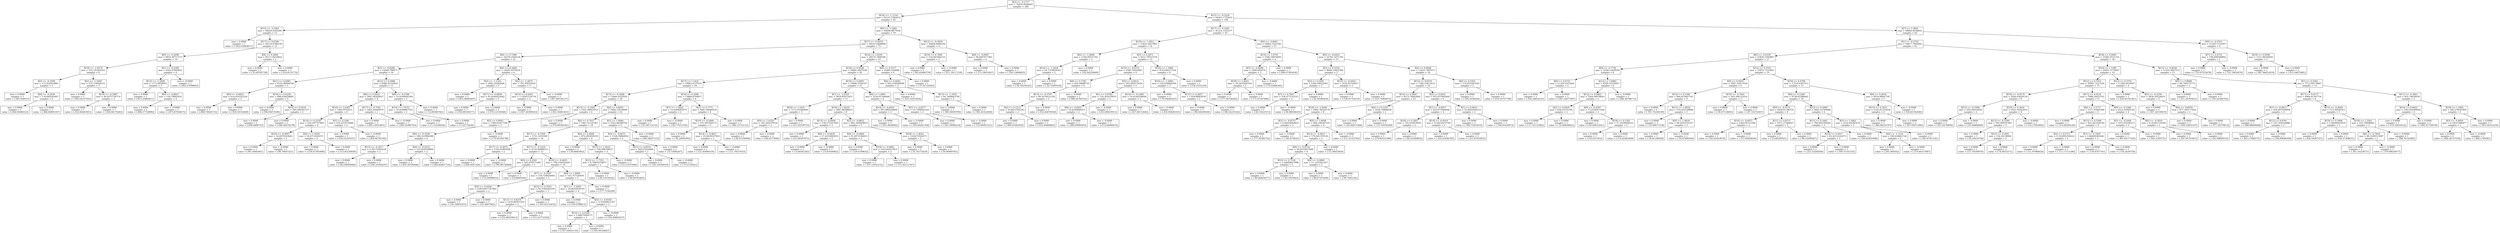 digraph Tree {
0 [label="X[2] <= -0.1717\nmse = 76430.8500093\nsamples = 200", shape="box"] ;
1 [label="X[16] <= -1.1514\nmse = 65155.7392615\nsamples = 92", shape="box"] ;
0 -> 1 ;
2 [label="X[15] <= -2.2942\nmse = 50020.4185295\nsamples = 13", shape="box"] ;
1 -> 2 ;
3 [label="mse = 0.0000\nsamples = 1\nvalue = [-1022.03664071]", shape="box"] ;
2 -> 3 ;
4 [label="X[17] <= 0.6760\nmse = 20114.8780239\nsamples = 12", shape="box"] ;
2 -> 4 ;
5 [label="X[9] <= -0.2498\nmse = 8035.96717173\nsamples = 10", shape="box"] ;
4 -> 5 ;
6 [label="X[19] <= -1.0274\nmse = 1017.81443351\nsamples = 6", shape="box"] ;
5 -> 6 ;
7 [label="X[3] <= -0.3399\nmse = 115.922414881\nsamples = 3", shape="box"] ;
6 -> 7 ;
8 [label="mse = 0.0000\nsamples = 1\nvalue = [-387.836915]", shape="box"] ;
7 -> 8 ;
9 [label="X[8] <= -0.2039\nmse = 1.01049393497\nsamples = 2", shape="box"] ;
7 -> 9 ;
10 [label="mse = 0.0000\nsamples = 1\nvalue = [-364.05846532]", shape="box"] ;
9 -> 10 ;
11 [label="mse = 0.0000\nsamples = 1\nvalue = [-366.06893187]", shape="box"] ;
9 -> 11 ;
12 [label="X[2] <= -1.3369\nmse = 275.718926151\nsamples = 3", shape="box"] ;
6 -> 12 ;
13 [label="mse = 0.0000\nsamples = 1\nvalue = [-293.02337293]", shape="box"] ;
12 -> 13 ;
14 [label="X[19] <= -0.5087\nmse = 40.9275736719\nsamples = 2", shape="box"] ;
12 -> 14 ;
15 [label="mse = 0.0000\nsamples = 1\nvalue = [-332.85663501]", shape="box"] ;
14 -> 15 ;
16 [label="mse = 0.0000\nsamples = 1\nvalue = [-320.06170263]", shape="box"] ;
14 -> 16 ;
17 [label="X[1] <= -0.5360\nmse = 4543.07009621\nsamples = 4", shape="box"] ;
5 -> 17 ;
18 [label="X[13] <= -1.5838\nmse = 1173.8058955\nsamples = 3", shape="box"] ;
17 -> 18 ;
19 [label="mse = 0.0000\nsamples = 1\nvalue = [-415.25883611]", shape="box"] ;
18 -> 19 ;
20 [label="X[6] <= -0.8927\nmse = 128.79891816\nsamples = 2", shape="box"] ;
18 -> 20 ;
21 [label="mse = 0.0000\nsamples = 1\nvalue = [-496.57728896]", shape="box"] ;
20 -> 21 ;
22 [label="mse = -0.0000\nsamples = 1\nvalue = [-473.87936675]", shape="box"] ;
20 -> 22 ;
23 [label="mse = -0.0000\nsamples = 1\nvalue = [-601.67098093]", shape="box"] ;
17 -> 23 ;
24 [label="X[4] <= 0.3684\nmse = 9517.53610816\nsamples = 2", shape="box"] ;
4 -> 24 ;
25 [label="mse = 0.0000\nsamples = 1\nvalue = [-15.69765728]", shape="box"] ;
24 -> 25 ;
26 [label="mse = 0.0000\nsamples = 1\nvalue = [-210.8133779]", shape="box"] ;
24 -> 26 ;
27 [label="X[5] <= 1.3283\nmse = 50098.0877934\nsamples = 79", shape="box"] ;
1 -> 27 ;
28 [label="X[17] <= -0.4919\nmse = 38333.4400896\nsamples = 75", shape="box"] ;
27 -> 28 ;
29 [label="X[6] <= 0.7288\nmse = 26578.2549134\nsamples = 22", shape="box"] ;
28 -> 29 ;
30 [label="X[3] <= -0.8286\nmse = 14568.799471\nsamples = 16", shape="box"] ;
29 -> 30 ;
31 [label="X[11] <= 0.4081\nmse = 6103.96694108\nsamples = 5", shape="box"] ;
30 -> 31 ;
32 [label="X[9] <= -0.0823\nmse = 614.016252254\nsamples = 2", shape="box"] ;
31 -> 32 ;
33 [label="mse = 0.0000\nsamples = 1\nvalue = [-408.74024733]", shape="box"] ;
32 -> 33 ;
34 [label="mse = 0.0000\nsamples = 1\nvalue = [-359.18154468]", shape="box"] ;
32 -> 34 ;
35 [label="X[10] <= 0.0236\nmse = 898.934628805\nsamples = 3", shape="box"] ;
31 -> 35 ;
36 [label="mse = 0.0000\nsamples = 1\nvalue = [-196.05673596]", shape="box"] ;
35 -> 36 ;
37 [label="X[16] <= 0.5616\nmse = 205.696301757\nsamples = 2", shape="box"] ;
35 -> 37 ;
38 [label="mse = 0.0000\nsamples = 1\nvalue = [-268.9489755]", shape="box"] ;
37 -> 38 ;
39 [label="mse = 0.0000\nsamples = 1\nvalue = [-240.26474278]", shape="box"] ;
37 -> 39 ;
40 [label="X[12] <= 0.3986\nmse = 8388.92165821\nsamples = 11", shape="box"] ;
30 -> 40 ;
41 [label="X[6] <= 0.2022\nmse = 3947.06564957\nsamples = 8", shape="box"] ;
40 -> 41 ;
42 [label="X[10] <= 1.0387\nmse = 1495.9702471\nsamples = 6", shape="box"] ;
41 -> 42 ;
43 [label="X[14] <= 0.5239\nmse = 239.187757905\nsamples = 4", shape="box"] ;
42 -> 43 ;
44 [label="X[10] <= -0.9997\nmse = 18.6970503641\nsamples = 2", shape="box"] ;
43 -> 44 ;
45 [label="mse = 0.0000\nsamples = 1\nvalue = [-90.14845601]", shape="box"] ;
44 -> 45 ;
46 [label="mse = -0.0000\nsamples = 1\nvalue = [-98.79647321]", shape="box"] ;
44 -> 46 ;
47 [label="X[8] <= 1.5628\nmse = 59.4711620373\nsamples = 2", shape="box"] ;
43 -> 47 ;
48 [label="mse = 0.0000\nsamples = 1\nvalue = [-130.47581898]", shape="box"] ;
47 -> 48 ;
49 [label="mse = 0.0000\nsamples = 1\nvalue = [-115.05230939]", shape="box"] ;
47 -> 49 ;
50 [label="X[1] <= 0.5281\nmse = 635.431672088\nsamples = 2", shape="box"] ;
42 -> 50 ;
51 [label="mse = 0.0000\nsamples = 1\nvalue = [-154.55229167]", shape="box"] ;
50 -> 51 ;
52 [label="mse = -0.0000\nsamples = 1\nvalue = [-204.96783182]", shape="box"] ;
50 -> 52 ;
53 [label="X[17] <= -0.7541\nmse = 1465.45449975\nsamples = 2", shape="box"] ;
41 -> 53 ;
54 [label="mse = 0.0000\nsamples = 1\nvalue = [-285.12631803]", shape="box"] ;
53 -> 54 ;
55 [label="mse = -0.0000\nsamples = 1\nvalue = [-208.56380763]", shape="box"] ;
53 -> 55 ;
56 [label="X[0] <= -0.2788\nmse = 32.8160095364\nsamples = 3", shape="box"] ;
40 -> 56 ;
57 [label="X[14] <= 1.9721\nmse = 10.4396867532\nsamples = 2", shape="box"] ;
56 -> 57 ;
58 [label="mse = 0.0000\nsamples = 1\nvalue = [-1.12434656]", shape="box"] ;
57 -> 58 ;
59 [label="mse = 0.0000\nsamples = 1\nvalue = [ 5.33775426]", shape="box"] ;
57 -> 59 ;
60 [label="mse = 0.0000\nsamples = 1\nvalue = [ 12.89340782]", shape="box"] ;
56 -> 60 ;
61 [label="X[4] <= -0.2860\nmse = 14285.9379254\nsamples = 6", shape="box"] ;
29 -> 61 ;
62 [label="X[2] <= -1.1163\nmse = 2963.24282646\nsamples = 3", shape="box"] ;
61 -> 62 ;
63 [label="mse = 0.0000\nsamples = 1\nvalue = [-453.38965697]", shape="box"] ;
62 -> 63 ;
64 [label="X[17] <= -0.6858\nmse = 65.8540422642\nsamples = 2", shape="box"] ;
62 -> 64 ;
65 [label="mse = 0.0000\nsamples = 1\nvalue = [-559.89149277]", shape="box"] ;
64 -> 65 ;
66 [label="mse = 0.0000\nsamples = 1\nvalue = [-576.12159348]", shape="box"] ;
64 -> 66 ;
67 [label="X[2] <= -1.4875\nmse = 761.09652918\nsamples = 3", shape="box"] ;
61 -> 67 ;
68 [label="X[13] <= 0.0265\nmse = 1.14541514718\nsamples = 2", shape="box"] ;
67 -> 68 ;
69 [label="mse = 0.0000\nsamples = 1\nvalue = [-327.44509543]", shape="box"] ;
68 -> 69 ;
70 [label="mse = 0.0000\nsamples = 1\nvalue = [-325.30461403]", shape="box"] ;
68 -> 70 ;
71 [label="mse = -0.0000\nsamples = 1\nvalue = [-267.88128127]", shape="box"] ;
67 -> 71 ;
72 [label="X[16] <= 2.0295\nmse = 28574.7499346\nsamples = 53", shape="box"] ;
28 -> 72 ;
73 [label="X[18] <= 0.4028\nmse = 20881.6427938\nsamples = 49", shape="box"] ;
72 -> 73 ;
74 [label="X[17] <= 1.1421\nmse = 18902.0137033\nsamples = 34", shape="box"] ;
73 -> 74 ;
75 [label="X[13] <= -0.1668\nmse = 12666.9332929\nsamples = 28", shape="box"] ;
74 -> 75 ;
76 [label="X[13] <= -0.2562\nmse = 3331.44853016\nsamples = 6", shape="box"] ;
75 -> 76 ;
77 [label="X[5] <= 0.8941\nmse = 1399.61617186\nsamples = 5", shape="box"] ;
76 -> 77 ;
78 [label="X[0] <= -0.3299\nmse = 388.312996288\nsamples = 4", shape="box"] ;
77 -> 78 ;
79 [label="X[13] <= -0.3417\nmse = 2.29171656234\nsamples = 2", shape="box"] ;
78 -> 79 ;
80 [label="mse = 0.0000\nsamples = 1\nvalue = [-242.89059966]", shape="box"] ;
79 -> 80 ;
81 [label="mse = 0.0000\nsamples = 1\nvalue = [-245.91828297]", shape="box"] ;
79 -> 81 ;
82 [label="X[9] <= -0.4235\nmse = 123.024558809\nsamples = 2", shape="box"] ;
78 -> 82 ;
83 [label="mse = 0.0000\nsamples = 1\nvalue = [-291.58790446]", shape="box"] ;
82 -> 83 ;
84 [label="mse = 0.0000\nsamples = 1\nvalue = [-269.40461716]", shape="box"] ;
82 -> 84 ;
85 [label="mse = -0.0000\nsamples = 1\nvalue = [-179.95164748]", shape="box"] ;
77 -> 85 ;
86 [label="mse = 0.0000\nsamples = 1\nvalue = [-370.80545561]", shape="box"] ;
76 -> 86 ;
87 [label="X[4] <= 0.8935\nmse = 7894.12619009\nsamples = 22", shape="box"] ;
75 -> 87 ;
88 [label="X[6] <= 0.7437\nmse = 5407.01125367\nsamples = 18", shape="box"] ;
87 -> 88 ;
89 [label="X[17] <= -0.3109\nmse = 3751.3355509\nsamples = 14", shape="box"] ;
88 -> 89 ;
90 [label="X[17] <= -0.3675\nmse = 1329.81869598\nsamples = 2", shape="box"] ;
89 -> 90 ;
91 [label="mse = 0.0000\nsamples = 1\nvalue = [-269.9207226]", shape="box"] ;
90 -> 91 ;
92 [label="mse = -0.0000\nsamples = 1\nvalue = [-196.98736409]", shape="box"] ;
90 -> 92 ;
93 [label="X[17] <= -0.1410\nmse = 2118.44808312\nsamples = 12", shape="box"] ;
89 -> 93 ;
94 [label="X[0] <= 0.3541\nmse = 503.978571483\nsamples = 2", shape="box"] ;
93 -> 94 ;
95 [label="mse = 0.0000\nsamples = 1\nvalue = [-53.56498453]", shape="box"] ;
94 -> 95 ;
96 [label="mse = 0.0000\nsamples = 1\nvalue = [-8.6660504]", shape="box"] ;
94 -> 96 ;
97 [label="X[19] <= -0.4655\nmse = 790.256032445\nsamples = 10", shape="box"] ;
93 -> 97 ;
98 [label="X[7] <= -0.2997\nmse = 158.728929045\nsamples = 5", shape="box"] ;
97 -> 98 ;
99 [label="X[3] <= -0.5030\nmse = 0.0070657747965\nsamples = 2", shape="box"] ;
98 -> 99 ;
100 [label="mse = 0.0000\nsamples = 1\nvalue = [-91.56891053]", shape="box"] ;
99 -> 100 ;
101 [label="mse = 0.0000\nsamples = 1\nvalue = [-91.4007942]", shape="box"] ;
99 -> 101 ;
102 [label="X[15] <= 0.7835\nmse = 50.3769502259\nsamples = 3", shape="box"] ;
98 -> 102 ;
103 [label="X[13] <= 0.8279\nmse = 14.9180597359\nsamples = 2", shape="box"] ;
102 -> 103 ;
104 [label="mse = 0.0000\nsamples = 1\nvalue = [-122.98250613]", shape="box"] ;
103 -> 104 ;
105 [label="mse = 0.0000\nsamples = 1\nvalue = [-115.25772529]", shape="box"] ;
103 -> 105 ;
106 [label="mse = 0.0000\nsamples = 1\nvalue = [-105.63152435]", shape="box"] ;
102 -> 106 ;
107 [label="X[9] <= 1.8460\nmse = 143.757140495\nsamples = 5", shape="box"] ;
97 -> 107 ;
108 [label="X[7] <= -1.2405\nmse = 30.8032039745\nsamples = 4", shape="box"] ;
107 -> 108 ;
109 [label="mse = 0.0000\nsamples = 1\nvalue = [-159.6788813]", shape="box"] ;
108 -> 109 ;
110 [label="X[2] <= -0.8350\nmse = 3.37004812767\nsamples = 3", shape="box"] ;
108 -> 110 ;
111 [label="X[14] <= 0.5399\nmse = 1.08675949171\nsamples = 2", shape="box"] ;
110 -> 111 ;
112 [label="mse = 0.0000\nsamples = 1\nvalue = [-147.50631133]", shape="box"] ;
111 -> 112 ;
113 [label="mse = 0.0000\nsamples = 1\nvalue = [-149.59126647]", shape="box"] ;
111 -> 113 ;
114 [label="mse = -0.0000\nsamples = 1\nvalue = [-145.09843557]", shape="box"] ;
110 -> 114 ;
115 [label="mse = 0.0000\nsamples = 1\nvalue = [-177.7536299]", shape="box"] ;
107 -> 115 ;
116 [label="X[9] <= 0.5008\nmse = 872.285859239\nsamples = 4", shape="box"] ;
88 -> 116 ;
117 [label="mse = 0.0000\nsamples = 1\nvalue = [ 30.8681842]", shape="box"] ;
116 -> 117 ;
118 [label="X[13] <= 1.2610\nmse = 192.088708557\nsamples = 3", shape="box"] ;
116 -> 118 ;
119 [label="X[15] <= -1.7351\nmse = 8.79802278071\nsamples = 2", shape="box"] ;
118 -> 119 ;
120 [label="mse = 0.0000\nsamples = 1\nvalue = [-38.13554242]", shape="box"] ;
119 -> 120 ;
121 [label="mse = -0.0000\nsamples = 1\nvalue = [-44.06783465]", shape="box"] ;
119 -> 121 ;
122 [label="mse = -0.0000\nsamples = 1\nvalue = [-12.15337044]", shape="box"] ;
118 -> 122 ;
123 [label="X[1] <= 1.0940\nmse = 5353.46308756\nsamples = 4", shape="box"] ;
87 -> 123 ;
124 [label="X[2] <= -0.6672\nmse = 1528.39844952\nsamples = 3", shape="box"] ;
123 -> 124 ;
125 [label="X[15] <= 0.8355\nmse = 204.67432688\nsamples = 2", shape="box"] ;
124 -> 125 ;
126 [label="mse = 0.0000\nsamples = 1\nvalue = [ 102.18538919]", shape="box"] ;
125 -> 126 ;
127 [label="mse = -0.0000\nsamples = 1\nvalue = [ 73.5725021]", shape="box"] ;
125 -> 127 ;
128 [label="mse = 0.0000\nsamples = 1\nvalue = [ 8.73496267]", shape="box"] ;
124 -> 128 ;
129 [label="mse = 0.0000\nsamples = 1\nvalue = [-88.29627153]", shape="box"] ;
123 -> 129 ;
130 [label="X[14] <= 0.1686\nmse = 13889.8704817\nsamples = 6", shape="box"] ;
74 -> 130 ;
131 [label="X[7] <= -1.0422\nmse = 12.9204891975\nsamples = 2", shape="box"] ;
130 -> 131 ;
132 [label="mse = 0.0000\nsamples = 1\nvalue = [-55.58712152]", shape="box"] ;
131 -> 132 ;
133 [label="mse = -0.0000\nsamples = 1\nvalue = [-62.77613792]", shape="box"] ;
131 -> 133 ;
134 [label="X[1] <= 0.7771\nmse = 5887.04846918\nsamples = 4", shape="box"] ;
130 -> 134 ;
135 [label="X[10] <= -0.5840\nmse = 151.997420172\nsamples = 3", shape="box"] ;
134 -> 135 ;
136 [label="mse = 0.0000\nsamples = 1\nvalue = [ 92.24992992]", shape="box"] ;
135 -> 136 ;
137 [label="X[14] <= 0.9627\nmse = 25.8439337925\nsamples = 2", shape="box"] ;
135 -> 137 ;
138 [label="mse = 0.0000\nsamples = 1\nvalue = [ 121.95996219]", shape="box"] ;
137 -> 138 ;
139 [label="mse = -0.0000\nsamples = 1\nvalue = [ 111.79257633]", shape="box"] ;
137 -> 139 ;
140 [label="mse = 0.0000\nsamples = 1\nvalue = [ 284.13715112]", shape="box"] ;
134 -> 140 ;
141 [label="X[19] <= 0.4095\nmse = 10086.5334107\nsamples = 15", shape="box"] ;
73 -> 141 ;
142 [label="X[7] <= -1.0310\nmse = 5859.85075931\nsamples = 11", shape="box"] ;
141 -> 142 ;
143 [label="X[18] <= 1.5435\nmse = 1173.41046406\nsamples = 3", shape="box"] ;
142 -> 143 ;
144 [label="X[9] <= 1.4324\nmse = 183.364279516\nsamples = 2", shape="box"] ;
143 -> 144 ;
145 [label="mse = 0.0000\nsamples = 1\nvalue = [-38.97534696]", shape="box"] ;
144 -> 145 ;
146 [label="mse = 0.0000\nsamples = 1\nvalue = [-66.0577604]", shape="box"] ;
144 -> 146 ;
147 [label="mse = 0.0000\nsamples = 1\nvalue = [-121.29339753]", shape="box"] ;
143 -> 147 ;
148 [label="X[18] <= 1.0216\nmse = 2987.86598425\nsamples = 8", shape="box"] ;
142 -> 148 ;
149 [label="X[13] <= -0.6604\nmse = 138.272337409\nsamples = 3", shape="box"] ;
148 -> 149 ;
150 [label="mse = 0.0000\nsamples = 1\nvalue = [-23.66367875]", shape="box"] ;
149 -> 150 ;
151 [label="X[8] <= -0.0430\nmse = 27.4355002053\nsamples = 2", shape="box"] ;
149 -> 151 ;
152 [label="mse = 0.0000\nsamples = 1\nvalue = [-5.66541202]", shape="box"] ;
151 -> 152 ;
153 [label="mse = -0.0000\nsamples = 1\nvalue = [ 4.81036962]", shape="box"] ;
151 -> 153 ;
154 [label="X[2] <= -0.8822\nmse = 885.345829823\nsamples = 5", shape="box"] ;
148 -> 154 ;
155 [label="X[6] <= -0.5860\nmse = 91.6972196815\nsamples = 3", shape="box"] ;
154 -> 155 ;
156 [label="mse = 0.0000\nsamples = 1\nvalue = [ 129.4198632]", shape="box"] ;
155 -> 156 ;
157 [label="X[19] <= -0.0861\nmse = 5.81242613913\nsamples = 2", shape="box"] ;
155 -> 157 ;
158 [label="mse = 0.0000\nsamples = 1\nvalue = [ 107.12932272]", shape="box"] ;
157 -> 158 ;
159 [label="mse = 0.0000\nsamples = 1\nvalue = [ 111.95111747]", shape="box"] ;
157 -> 159 ;
160 [label="X[18] <= 1.4622\nmse = 2.63473526571\nsamples = 2", shape="box"] ;
154 -> 160 ;
161 [label="mse = 0.0000\nsamples = 1\nvalue = [ 55.76172429]", shape="box"] ;
160 -> 161 ;
162 [label="mse = 0.0000\nsamples = 1\nvalue = [ 59.00809781]", shape="box"] ;
160 -> 162 ;
163 [label="X[0] <= 1.0901\nmse = 2234.41166068\nsamples = 4", shape="box"] ;
141 -> 163 ;
164 [label="X[14] <= -0.6432\nmse = 587.980258468\nsamples = 2", shape="box"] ;
163 -> 164 ;
165 [label="mse = 0.0000\nsamples = 1\nvalue = [ 201.9658092]", shape="box"] ;
164 -> 165 ;
166 [label="mse = -0.0000\nsamples = 1\nvalue = [ 250.46241768]", shape="box"] ;
164 -> 166 ;
167 [label="X[5] <= -0.0577\nmse = 19.7398441243\nsamples = 2", shape="box"] ;
163 -> 167 ;
168 [label="mse = 0.0000\nsamples = 1\nvalue = [ 142.78098218]", shape="box"] ;
167 -> 168 ;
169 [label="mse = -0.0000\nsamples = 1\nvalue = [ 133.89507331]", shape="box"] ;
167 -> 169 ;
170 [label="X[0] <= 0.5377\nmse = 23085.454886\nsamples = 4", shape="box"] ;
72 -> 170 ;
171 [label="X[6] <= 0.4045\nmse = 662.418509848\nsamples = 3", shape="box"] ;
170 -> 171 ;
172 [label="mse = 0.0000\nsamples = 1\nvalue = [ 410.19553204]", shape="box"] ;
171 -> 172 ;
173 [label="X[13] <= -1.1835\nmse = 64.7448063795\nsamples = 2", shape="box"] ;
171 -> 173 ;
174 [label="mse = 0.0000\nsamples = 1\nvalue = [ 349.36039709]", shape="box"] ;
173 -> 174 ;
175 [label="mse = 0.0000\nsamples = 1\nvalue = [ 365.45322858]", shape="box"] ;
173 -> 175 ;
176 [label="mse = 0.0000\nsamples = 1\nvalue = [ 27.91120303]", shape="box"] ;
170 -> 176 ;
177 [label="X[12] <= -0.3039\nmse = 26668.0694194\nsamples = 4", shape="box"] ;
27 -> 177 ;
178 [label="X[19] <= 0.7689\nmse = 518.841944153\nsamples = 2", shape="box"] ;
177 -> 178 ;
179 [label="mse = 0.0000\nsamples = 1\nvalue = [ 565.62496759]", shape="box"] ;
178 -> 179 ;
180 [label="mse = -0.0000\nsamples = 1\nvalue = [ 611.18117218]", shape="box"] ;
178 -> 180 ;
181 [label="X[8] <= -0.8907\nmse = 90.8447677461\nsamples = 2", shape="box"] ;
177 -> 181 ;
182 [label="mse = 0.0000\nsamples = 1\nvalue = [ 273.19919267]", shape="box"] ;
181 -> 182 ;
183 [label="mse = 0.0000\nsamples = 1\nvalue = [ 254.13668835]", shape="box"] ;
181 -> 183 ;
184 [label="X[12] <= -0.3254\nmse = 64363.1735033\nsamples = 108", shape="box"] ;
0 -> 184 ;
185 [label="X[17] <= -0.5265\nmse = 41314.1333377\nsamples = 43", shape="box"] ;
184 -> 185 ;
186 [label="X[19] <= -1.0911\nmse = 15825.2657903\nsamples = 16", shape="box"] ;
185 -> 186 ;
187 [label="X[6] <= -1.0896\nmse = 1744.09151791\nsamples = 3", shape="box"] ;
186 -> 187 ;
188 [label="X[19] <= -1.3554\nmse = 24.7319834501\nsamples = 2", shape="box"] ;
187 -> 188 ;
189 [label="mse = 0.0000\nsamples = 1\nvalue = [ 30.70234543]", shape="box"] ;
188 -> 189 ;
190 [label="mse = 0.0000\nsamples = 1\nvalue = [ 20.75609318]", shape="box"] ;
188 -> 190 ;
191 [label="mse = 0.0000\nsamples = 1\nvalue = [-62.44229469]", shape="box"] ;
187 -> 191 ;
192 [label="X[3] <= 0.5071\nmse = 9251.79257276\nsamples = 13", shape="box"] ;
186 -> 192 ;
193 [label="X[19] <= -0.6751\nmse = 2580.76503067\nsamples = 9", shape="box"] ;
192 -> 193 ;
194 [label="X[8] <= 0.1781\nmse = 950.54888722\nsamples = 4", shape="box"] ;
193 -> 194 ;
195 [label="X[13] <= -0.3797\nmse = 89.5974431228\nsamples = 3", shape="box"] ;
194 -> 195 ;
196 [label="X[2] <= 0.1212\nmse = 10.8413762243\nsamples = 2", shape="box"] ;
195 -> 196 ;
197 [label="mse = 0.0000\nsamples = 1\nvalue = [-309.91943939]", shape="box"] ;
196 -> 197 ;
198 [label="mse = 0.0000\nsamples = 1\nvalue = [-316.50468843]", shape="box"] ;
196 -> 198 ;
199 [label="mse = 0.0000\nsamples = 1\nvalue = [-332.46470958]", shape="box"] ;
195 -> 199 ;
200 [label="mse = -0.0000\nsamples = 1\nvalue = [-388.26782553]", shape="box"] ;
194 -> 200 ;
201 [label="X[5] <= 0.0414\nmse = 593.490572424\nsamples = 5", shape="box"] ;
193 -> 201 ;
202 [label="X[1] <= 0.9783\nmse = 124.262470933\nsamples = 3", shape="box"] ;
201 -> 202 ;
203 [label="X[6] <= -0.6931\nmse = 10.4106000315\nsamples = 2", shape="box"] ;
202 -> 203 ;
204 [label="mse = 0.0000\nsamples = 1\nvalue = [-280.09989303]", shape="box"] ;
203 -> 204 ;
205 [label="mse = -0.0000\nsamples = 1\nvalue = [-273.64680074]", shape="box"] ;
203 -> 205 ;
206 [label="mse = -0.0000\nsamples = 1\nvalue = [-253.89619913]", shape="box"] ;
202 -> 206 ;
207 [label="X[14] <= -0.1499\nmse = 16.4140258609\nsamples = 2", shape="box"] ;
201 -> 207 ;
208 [label="mse = 0.0000\nsamples = 1\nvalue = [-227.06112642]", shape="box"] ;
207 -> 208 ;
209 [label="mse = 0.0000\nsamples = 1\nvalue = [-218.95828103]", shape="box"] ;
207 -> 209 ;
210 [label="X[16] <= 1.1800\nmse = 974.656217554\nsamples = 4", shape="box"] ;
192 -> 210 ;
211 [label="X[16] <= -1.0993\nmse = 158.058860569\nsamples = 3", shape="box"] ;
210 -> 211 ;
212 [label="mse = 0.0000\nsamples = 1\nvalue = [-70.94260225]", shape="box"] ;
211 -> 212 ;
213 [label="X[15] <= 0.3657\nmse = 1.02438803039\nsamples = 2", shape="box"] ;
211 -> 213 ;
214 [label="mse = 0.0000\nsamples = 1\nvalue = [-98.56659438]", shape="box"] ;
213 -> 214 ;
215 [label="mse = 0.0000\nsamples = 1\nvalue = [-96.54235326]", shape="box"] ;
213 -> 215 ;
216 [label="mse = 0.0000\nsamples = 1\nvalue = [-156.2555234]", shape="box"] ;
210 -> 216 ;
217 [label="X[4] <= -0.8641\nmse = 30862.5321582\nsamples = 27", shape="box"] ;
185 -> 217 ;
218 [label="X[19] <= 1.0791\nmse = 5540.18874693\nsamples = 4", shape="box"] ;
217 -> 218 ;
219 [label="X[3] <= -0.4096\nmse = 2399.645074\nsamples = 3", shape="box"] ;
218 -> 219 ;
220 [label="X[18] <= 1.4021\nmse = 10.5455641016\nsamples = 2", shape="box"] ;
219 -> 220 ;
221 [label="mse = 0.0000\nsamples = 1\nvalue = [-177.56726582]", shape="box"] ;
220 -> 221 ;
222 [label="mse = 0.0000\nsamples = 1\nvalue = [-171.07247896]", shape="box"] ;
220 -> 222 ;
223 [label="mse = -0.0000\nsamples = 1\nvalue = [-70.55684362]", shape="box"] ;
219 -> 223 ;
224 [label="mse = 0.0000\nsamples = 1\nvalue = [-280.97345434]", shape="box"] ;
218 -> 224 ;
225 [label="X[9] <= -0.6431\nmse = 22762.1071792\nsamples = 23", shape="box"] ;
217 -> 225 ;
226 [label="X[3] <= 0.5318\nmse = 9008.15822366\nsamples = 5", shape="box"] ;
225 -> 226 ;
227 [label="X[3] <= 0.2091\nmse = 2300.06652043\nsamples = 3", shape="box"] ;
226 -> 227 ;
228 [label="X[7] <= 0.7447\nmse = 236.977153533\nsamples = 2", shape="box"] ;
227 -> 228 ;
229 [label="mse = 0.0000\nsamples = 1\nvalue = [-26.19225572]", shape="box"] ;
228 -> 229 ;
230 [label="mse = -0.0000\nsamples = 1\nvalue = [-56.98038029]", shape="box"] ;
228 -> 230 ;
231 [label="mse = 0.0000\nsamples = 1\nvalue = [ 56.59396454]", shape="box"] ;
227 -> 231 ;
232 [label="X[19] <= -0.5822\nmse = 1633.45724057\nsamples = 2", shape="box"] ;
226 -> 232 ;
233 [label="mse = 0.0000\nsamples = 1\nvalue = [-138.91754319]", shape="box"] ;
232 -> 233 ;
234 [label="mse = 0.0000\nsamples = 1\nvalue = [-219.74964672]", shape="box"] ;
232 -> 234 ;
235 [label="X[4] <= 0.9048\nmse = 13425.7997071\nsamples = 18", shape="box"] ;
225 -> 235 ;
236 [label="X[15] <= 0.6576\nmse = 7240.53613612\nsamples = 16", shape="box"] ;
235 -> 236 ;
237 [label="X[14] <= 0.0047\nmse = 4373.74862844\nsamples = 10", shape="box"] ;
236 -> 237 ;
238 [label="X[18] <= -1.0036\nmse = 2095.78224178\nsamples = 8", shape="box"] ;
237 -> 238 ;
239 [label="X[3] <= -0.8753\nmse = 6.04424064931\nsamples = 2", shape="box"] ;
238 -> 239 ;
240 [label="mse = 0.0000\nsamples = 1\nvalue = [ 177.95582752]", shape="box"] ;
239 -> 240 ;
241 [label="mse = -0.0000\nsamples = 1\nvalue = [ 182.872835]", shape="box"] ;
239 -> 241 ;
242 [label="X[0] <= 1.0698\nmse = 848.106347145\nsamples = 6", shape="box"] ;
238 -> 242 ;
243 [label="X[12] <= -0.4012\nmse = 179.841370145\nsamples = 5", shape="box"] ;
242 -> 243 ;
244 [label="X[8] <= -0.8710\nmse = 28.8153457804\nsamples = 4", shape="box"] ;
243 -> 244 ;
245 [label="X[16] <= 0.7134\nmse = 1.59660627086\nsamples = 2", shape="box"] ;
244 -> 245 ;
246 [label="mse = 0.0000\nsamples = 1\nvalue = [ 80.66825877]", shape="box"] ;
245 -> 246 ;
247 [label="mse = 0.0000\nsamples = 1\nvalue = [ 83.1953965]", shape="box"] ;
245 -> 247 ;
248 [label="X[4] <= -0.0869\nmse = 11.1255421037\nsamples = 2", shape="box"] ;
244 -> 248 ;
249 [label="mse = 0.0000\nsamples = 1\nvalue = [ 88.07351804]", shape="box"] ;
248 -> 249 ;
250 [label="mse = 0.0000\nsamples = 1\nvalue = [ 94.7445126]", shape="box"] ;
248 -> 250 ;
251 [label="mse = 0.0000\nsamples = 1\nvalue = [ 55.36655854]", shape="box"] ;
243 -> 251 ;
252 [label="mse = -0.0000\nsamples = 1\nvalue = [ 151.31322763]", shape="box"] ;
242 -> 252 ;
253 [label="X[9] <= 0.1333\nmse = 1038.76894636\nsamples = 2", shape="box"] ;
237 -> 253 ;
254 [label="mse = 0.0000\nsamples = 1\nvalue = [-42.69011484]", shape="box"] ;
253 -> 254 ;
255 [label="mse = 0.0000\nsamples = 1\nvalue = [ 21.76976249]", shape="box"] ;
253 -> 255 ;
256 [label="X[2] <= 0.4451\nmse = 855.637602666\nsamples = 6", shape="box"] ;
236 -> 256 ;
257 [label="X[1] <= -0.0017\nmse = 443.871994606\nsamples = 4", shape="box"] ;
256 -> 257 ;
258 [label="X[18] <= 0.3955\nmse = 155.619479305\nsamples = 2", shape="box"] ;
257 -> 258 ;
259 [label="mse = 0.0000\nsamples = 1\nvalue = [ 270.86551589]", shape="box"] ;
258 -> 259 ;
260 [label="mse = 0.0000\nsamples = 1\nvalue = [ 245.91600853]", shape="box"] ;
258 -> 260 ;
261 [label="X[14] <= -0.9310\nmse = 23.8432475783\nsamples = 2", shape="box"] ;
257 -> 261 ;
262 [label="mse = 0.0000\nsamples = 1\nvalue = [ 225.63646785]", shape="box"] ;
261 -> 262 ;
263 [label="mse = 0.0000\nsamples = 1\nvalue = [ 215.87055825]", shape="box"] ;
261 -> 263 ;
264 [label="X[1] <= 0.0033\nmse = 25.4925956155\nsamples = 2", shape="box"] ;
256 -> 264 ;
265 [label="mse = 0.0000\nsamples = 1\nvalue = [ 184.71835619]", shape="box"] ;
264 -> 265 ;
266 [label="mse = 0.0000\nsamples = 1\nvalue = [ 194.81639473]", shape="box"] ;
264 -> 266 ;
267 [label="X[6] <= 0.1951\nmse = 170.453307635\nsamples = 2", shape="box"] ;
235 -> 267 ;
268 [label="mse = 0.0000\nsamples = 1\nvalue = [ 392.0558244]", shape="box"] ;
267 -> 268 ;
269 [label="mse = 0.0000\nsamples = 1\nvalue = [ 418.16737798]", shape="box"] ;
267 -> 269 ;
270 [label="X[7] <= 1.5845\nmse = 58962.9238832\nsamples = 65", shape="box"] ;
184 -> 270 ;
271 [label="X[1] <= -0.2742\nmse = 50617.7962842\nsamples = 61", shape="box"] ;
270 -> 271 ;
272 [label="X[6] <= -0.4339\nmse = 52820.1050897\nsamples = 27", shape="box"] ;
271 -> 272 ;
273 [label="X[9] <= -0.7750\nmse = 32363.4459299\nsamples = 8", shape="box"] ;
272 -> 273 ;
274 [label="X[0] <= 0.0722\nmse = 11339.9323204\nsamples = 2", shape="box"] ;
273 -> 274 ;
275 [label="mse = 0.0000\nsamples = 1\nvalue = [-334.24854333]", shape="box"] ;
274 -> 275 ;
276 [label="mse = 0.0000\nsamples = 1\nvalue = [-547.22677997]", shape="box"] ;
274 -> 276 ;
277 [label="X[12] <= 1.0982\nmse = 9769.55556457\nsamples = 6", shape="box"] ;
273 -> 277 ;
278 [label="X[12] <= 0.0003\nmse = 3264.94978643\nsamples = 5", shape="box"] ;
277 -> 278 ;
279 [label="X[2] <= 0.8320\nmse = 634.01551305\nsamples = 2", shape="box"] ;
278 -> 279 ;
280 [label="mse = 0.0000\nsamples = 1\nvalue = [-17.55112083]", shape="box"] ;
279 -> 280 ;
281 [label="mse = 0.0000\nsamples = 1\nvalue = [ 32.80820852]", shape="box"] ;
279 -> 281 ;
282 [label="X[9] <= -0.4507\nmse = 73.2526473344\nsamples = 3", shape="box"] ;
278 -> 282 ;
283 [label="mse = 0.0000\nsamples = 1\nvalue = [-93.06015421]", shape="box"] ;
282 -> 283 ;
284 [label="X[18] <= 0.1293\nmse = 27.1059838553\nsamples = 2", shape="box"] ;
282 -> 284 ;
285 [label="mse = 0.0000\nsamples = 1\nvalue = [-103.611953]", shape="box"] ;
284 -> 285 ;
286 [label="mse = 0.0000\nsamples = 1\nvalue = [-114.02463448]", shape="box"] ;
284 -> 286 ;
287 [label="mse = -0.0000\nsamples = 1\nvalue = [-284.36798173]", shape="box"] ;
277 -> 287 ;
288 [label="X[15] <= 0.3335\nmse = 23972.7153941\nsamples = 19", shape="box"] ;
272 -> 288 ;
289 [label="X[0] <= 0.5933\nmse = 3007.25917654\nsamples = 6", shape="box"] ;
288 -> 289 ;
290 [label="X[12] <= 0.1508\nmse = 944.833407142\nsamples = 4", shape="box"] ;
289 -> 290 ;
291 [label="mse = 0.0000\nsamples = 1\nvalue = [ 101.75228199]", shape="box"] ;
290 -> 291 ;
292 [label="X[15] <= -1.8032\nmse = 155.635128848\nsamples = 3", shape="box"] ;
290 -> 292 ;
293 [label="mse = 0.0000\nsamples = 1\nvalue = [ 50.99677318]", shape="box"] ;
292 -> 293 ;
294 [label="X[9] <= -1.0624\nmse = 48.5433155167\nsamples = 2", shape="box"] ;
292 -> 294 ;
295 [label="mse = 0.0000\nsamples = 1\nvalue = [ 34.41140928]", shape="box"] ;
294 -> 295 ;
296 [label="mse = -0.0000\nsamples = 1\nvalue = [ 20.47680264]", shape="box"] ;
294 -> 296 ;
297 [label="X[19] <= -0.7441\nmse = 343.390132416\nsamples = 2", shape="box"] ;
289 -> 297 ;
298 [label="mse = 0.0000\nsamples = 1\nvalue = [-30.47114693]", shape="box"] ;
297 -> 298 ;
299 [label="mse = 0.0000\nsamples = 1\nvalue = [-67.53272447]", shape="box"] ;
297 -> 299 ;
300 [label="X[19] <= 0.4799\nmse = 17518.6307515\nsamples = 13", shape="box"] ;
288 -> 300 ;
301 [label="X[6] <= 0.1269\nmse = 9738.65386002\nsamples = 10", shape="box"] ;
300 -> 301 ;
302 [label="X[9] <= -0.5115\nmse = 3209.01148735\nsamples = 4", shape="box"] ;
301 -> 302 ;
303 [label="X[16] <= -0.6971\nmse = 4.86156731248\nsamples = 2", shape="box"] ;
302 -> 303 ;
304 [label="mse = 0.0000\nsamples = 1\nvalue = [ 162.01423879]", shape="box"] ;
303 -> 304 ;
305 [label="mse = -0.0000\nsamples = 1\nvalue = [ 157.60444636]", shape="box"] ;
303 -> 305 ;
306 [label="X[11] <= 0.8711\nmse = 1077.27368207\nsamples = 2", shape="box"] ;
302 -> 306 ;
307 [label="mse = 0.0000\nsamples = 1\nvalue = [ 23.68320921]", shape="box"] ;
306 -> 307 ;
308 [label="mse = 0.0000\nsamples = 1\nvalue = [ 89.32690447]", shape="box"] ;
306 -> 308 ;
309 [label="X[12] <= 0.3999\nmse = 5693.32799086\nsamples = 6", shape="box"] ;
301 -> 309 ;
310 [label="X[11] <= 0.5401\nmse = 784.002109582\nsamples = 3", shape="box"] ;
309 -> 310 ;
311 [label="X[16] <= 0.4417\nmse = 62.4211632473\nsamples = 2", shape="box"] ;
310 -> 311 ;
312 [label="mse = 0.0000\nsamples = 1\nvalue = [ 215.53282836]", shape="box"] ;
311 -> 312 ;
313 [label="mse = 0.0000\nsamples = 1\nvalue = [ 199.73141535]", shape="box"] ;
311 -> 313 ;
314 [label="mse = 0.0000\nsamples = 1\nvalue = [ 149.83293498]", shape="box"] ;
310 -> 314 ;
315 [label="X[5] <= 1.5662\nmse = 2232.64292474\nsamples = 3", shape="box"] ;
309 -> 315 ;
316 [label="X[4] <= -1.1232\nmse = 108.624661726\nsamples = 2", shape="box"] ;
315 -> 316 ;
317 [label="mse = 0.0000\nsamples = 1\nvalue = [ 295.306202]", shape="box"] ;
316 -> 317 ;
318 [label="mse = -0.0000\nsamples = 1\nvalue = [ 274.46157087]", shape="box"] ;
316 -> 318 ;
319 [label="mse = -0.0000\nsamples = 1\nvalue = [ 383.47911541]", shape="box"] ;
315 -> 319 ;
320 [label="X[0] <= 0.2614\nmse = 8510.88447187\nsamples = 3", shape="box"] ;
300 -> 320 ;
321 [label="X[15] <= 0.7615\nmse = 1525.01235058\nsamples = 2", shape="box"] ;
320 -> 321 ;
322 [label="mse = 0.0000\nsamples = 1\nvalue = [ 386.06252797]", shape="box"] ;
321 -> 322 ;
323 [label="mse = 0.0000\nsamples = 1\nvalue = [ 307.95971494]", shape="box"] ;
321 -> 323 ;
324 [label="mse = -0.0000\nsamples = 1\nvalue = [ 530.65192049]", shape="box"] ;
320 -> 324 ;
325 [label="X[18] <= 0.4495\nmse = 31842.9721721\nsamples = 34", shape="box"] ;
271 -> 325 ;
326 [label="X[10] <= 1.1399\nmse = 30591.5770607\nsamples = 19", shape="box"] ;
325 -> 326 ;
327 [label="X[12] <= 0.7012\nmse = 20991.7227226\nsamples = 15", shape="box"] ;
326 -> 327 ;
328 [label="X[10] <= -0.9170\nmse = 5926.03629139\nsamples = 6", shape="box"] ;
327 -> 328 ;
329 [label="X[12] <= -0.1096\nmse = 505.95619428\nsamples = 2", shape="box"] ;
328 -> 329 ;
330 [label="mse = 0.0000\nsamples = 1\nvalue = [ 95.35578856]", shape="box"] ;
329 -> 330 ;
331 [label="mse = -0.0000\nsamples = 1\nvalue = [ 50.36884849]", shape="box"] ;
329 -> 331 ;
332 [label="X[18] <= 0.3416\nmse = 1631.91822919\nsamples = 4", shape="box"] ;
328 -> 332 ;
333 [label="X[13] <= -0.5296\nmse = 395.909197467\nsamples = 3", shape="box"] ;
332 -> 333 ;
334 [label="mse = 0.0000\nsamples = 1\nvalue = [-26.24416704]", shape="box"] ;
333 -> 334 ;
335 [label="X[15] <= 0.1645\nmse = 134.24138992\nsamples = 2", shape="box"] ;
333 -> 335 ;
336 [label="mse = 0.0000\nsamples = 1\nvalue = [-51.79100976]", shape="box"] ;
335 -> 336 ;
337 [label="mse = 0.0000\nsamples = 1\nvalue = [-74.9635271]", shape="box"] ;
335 -> 337 ;
338 [label="mse = -0.0000\nsamples = 1\nvalue = [-135.37922842]", shape="box"] ;
332 -> 338 ;
339 [label="X[17] <= 0.0124\nmse = 7988.24053745\nsamples = 9", shape="box"] ;
327 -> 339 ;
340 [label="X[8] <= -1.2717\nmse = 1377.25465389\nsamples = 5", shape="box"] ;
339 -> 340 ;
341 [label="mse = 0.0000\nsamples = 1\nvalue = [ 212.69260144]", shape="box"] ;
340 -> 341 ;
342 [label="X[15] <= 0.5589\nmse = 421.661639192\nsamples = 4", shape="box"] ;
340 -> 342 ;
343 [label="X[2] <= 0.5713\nmse = 0.163495354022\nsamples = 2", shape="box"] ;
342 -> 343 ;
344 [label="mse = 0.0000\nsamples = 1\nvalue = [ 111.97980624]", shape="box"] ;
343 -> 344 ;
345 [label="mse = -0.0000\nsamples = 1\nvalue = [ 111.17111506]", shape="box"] ;
343 -> 345 ;
346 [label="X[7] <= -0.7429\nmse = 2.86828382646\nsamples = 2", shape="box"] ;
342 -> 346 ;
347 [label="mse = 0.0000\nsamples = 1\nvalue = [ 150.8767741]", shape="box"] ;
346 -> 347 ;
348 [label="mse = 0.0000\nsamples = 1\nvalue = [ 154.2639758]", shape="box"] ;
346 -> 348 ;
349 [label="X[0] <= -0.1268\nmse = 3221.91695142\nsamples = 4", shape="box"] ;
339 -> 349 ;
350 [label="X[5] <= -0.1648\nmse = 1075.93236513\nsamples = 2", shape="box"] ;
349 -> 350 ;
351 [label="mse = 0.0000\nsamples = 1\nvalue = [ 385.92177345]", shape="box"] ;
350 -> 351 ;
352 [label="mse = -0.0000\nsamples = 1\nvalue = [ 320.3189575]", shape="box"] ;
350 -> 352 ;
353 [label="X[6] <= -0.3018\nmse = 6.35301119249\nsamples = 2", shape="box"] ;
349 -> 353 ;
354 [label="mse = 0.0000\nsamples = 1\nvalue = [ 247.04745947]", shape="box"] ;
353 -> 354 ;
355 [label="mse = 0.0000\nsamples = 1\nvalue = [ 252.08849555]", shape="box"] ;
353 -> 355 ;
356 [label="X[12] <= 0.3743\nmse = 11348.0914097\nsamples = 4", shape="box"] ;
326 -> 356 ;
357 [label="mse = 0.0000\nsamples = 1\nvalue = [ 218.41191361]", shape="box"] ;
356 -> 357 ;
358 [label="X[5] <= -0.2356\nmse = 2830.20524455\nsamples = 3", shape="box"] ;
356 -> 358 ;
359 [label="mse = 0.0000\nsamples = 1\nvalue = [ 507.24159019]", shape="box"] ;
358 -> 359 ;
360 [label="X[0] <= -0.6970\nmse = 877.182177024\nsamples = 2", shape="box"] ;
358 -> 360 ;
361 [label="mse = 0.0000\nsamples = 1\nvalue = [ 436.33832107]", shape="box"] ;
360 -> 361 ;
362 [label="mse = 0.0000\nsamples = 1\nvalue = [ 377.10379813]", shape="box"] ;
360 -> 362 ;
363 [label="X[15] <= -0.8239\nmse = 11322.3827515\nsamples = 15", shape="box"] ;
325 -> 363 ;
364 [label="X[9] <= 0.8968\nmse = 96.764275773\nsamples = 2", shape="box"] ;
363 -> 364 ;
365 [label="mse = 0.0000\nsamples = 1\nvalue = [ 211.29763452]", shape="box"] ;
364 -> 365 ;
366 [label="mse = 0.0000\nsamples = 1\nvalue = [ 191.62386765]", shape="box"] ;
364 -> 366 ;
367 [label="X[1] <= 0.3302\nmse = 7713.99170867\nsamples = 13", shape="box"] ;
363 -> 367 ;
368 [label="X[17] <= 0.0177\nmse = 4906.81397754\nsamples = 8", shape="box"] ;
367 -> 368 ;
369 [label="X[1] <= -0.0013\nmse = 416.607039994\nsamples = 3", shape="box"] ;
368 -> 369 ;
370 [label="mse = 0.0000\nsamples = 1\nvalue = [ 288.88604608]", shape="box"] ;
369 -> 370 ;
371 [label="X[12] <= 0.8761\nmse = 147.350254886\nsamples = 2", shape="box"] ;
369 -> 371 ;
372 [label="mse = 0.0000\nsamples = 1\nvalue = [ 263.17406575]", shape="box"] ;
371 -> 372 ;
373 [label="mse = 0.0000\nsamples = 1\nvalue = [ 238.89648309]", shape="box"] ;
371 -> 373 ;
374 [label="X[13] <= -0.4926\nmse = 713.50626323\nsamples = 5", shape="box"] ;
368 -> 374 ;
375 [label="X[19] <= 0.3806\nmse = 3.38580453035\nsamples = 2", shape="box"] ;
374 -> 375 ;
376 [label="mse = 0.0000\nsamples = 1\nvalue = [ 426.59297515]", shape="box"] ;
375 -> 376 ;
377 [label="mse = 0.0000\nsamples = 1\nvalue = [ 430.27308631]", shape="box"] ;
375 -> 377 ;
378 [label="X[18] <= 1.3362\nmse = 235.78608065\nsamples = 3", shape="box"] ;
374 -> 378 ;
379 [label="X[6] <= -0.7854\nmse = 80.3169515987\nsamples = 2", shape="box"] ;
378 -> 379 ;
380 [label="mse = 0.0000\nsamples = 1\nvalue = [ 361.16229571]", shape="box"] ;
379 -> 380 ;
381 [label="mse = -0.0000\nsamples = 1\nvalue = [ 379.08624077]", shape="box"] ;
379 -> 381 ;
382 [label="mse = -0.0000\nsamples = 1\nvalue = [ 398.76142082]", shape="box"] ;
378 -> 382 ;
383 [label="X[11] <= -0.3661\nmse = 455.74658939\nsamples = 5", shape="box"] ;
367 -> 383 ;
384 [label="X[16] <= 0.4922\nmse = 140.505290656\nsamples = 2", shape="box"] ;
383 -> 384 ;
385 [label="mse = 0.0000\nsamples = 1\nvalue = [ 519.18433532]", shape="box"] ;
384 -> 385 ;
386 [label="mse = 0.0000\nsamples = 1\nvalue = [ 495.47734979]", shape="box"] ;
384 -> 386 ;
387 [label="X[18] <= 1.5992\nmse = 185.278597405\nsamples = 3", shape="box"] ;
383 -> 387 ;
388 [label="X[3] <= -0.4850\nmse = 4.19521998477\nsamples = 2", shape="box"] ;
387 -> 388 ;
389 [label="mse = 0.0000\nsamples = 1\nvalue = [ 484.26737534]", shape="box"] ;
388 -> 389 ;
390 [label="mse = -0.0000\nsamples = 1\nvalue = [ 480.1709281]", shape="box"] ;
388 -> 390 ;
391 [label="mse = 0.0000\nsamples = 1\nvalue = [ 453.56312219]", shape="box"] ;
387 -> 391 ;
392 [label="X[0] <= -0.2351\nmse = 21509.1116397\nsamples = 4", shape="box"] ;
270 -> 392 ;
393 [label="X[7] <= 2.4753\nmse = 198.490509892\nsamples = 2", shape="box"] ;
392 -> 393 ;
394 [label="mse = 0.0000\nsamples = 1\nvalue = [ 753.97353678]", shape="box"] ;
393 -> 394 ;
395 [label="mse = -0.0000\nsamples = 1\nvalue = [ 725.79620476]", shape="box"] ;
393 -> 395 ;
396 [label="X[19] <= 0.9596\nmse = 1311.08336693\nsamples = 2", shape="box"] ;
392 -> 396 ;
397 [label="mse = 0.0000\nsamples = 1\nvalue = [ 487.96652919]", shape="box"] ;
396 -> 397 ;
398 [label="mse = 0.0000\nsamples = 1\nvalue = [ 415.54875881]", shape="box"] ;
396 -> 398 ;
}